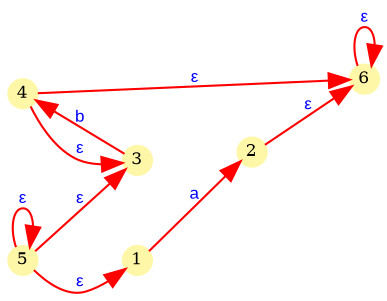 digraph AFN{
rankdir = LR;
node[shape=circle, style="filled", fixedsize=true,width=0.2, color="#FFF7A8", fontsize=8]
edge [ fontname=Arial, fontcolor=blue, fontsize=8 ];node [name = "1"];
1 -> 2 [label = "a", color="red"]
5 -> 5 [label = "&epsilon;", color="red"]
5 -> 1 [label = "&epsilon;", color="red"]
4 -> 3 [label = "&epsilon;", color="red"]
4 -> 6 [label = "&epsilon;", color="red"]
6 -> 6 [label = "&epsilon;", color="red"]
2 -> 6 [label = "&epsilon;", color="red"]
3 -> 4 [label = "b", color="red"]
5 -> 3 [label = "&epsilon;", color="red"]
}